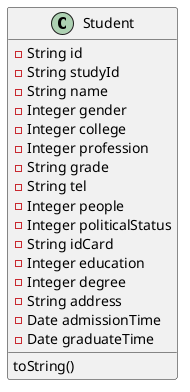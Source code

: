 @startuml
class Student{
-String id
-String studyId
-String name
-Integer gender
-Integer college
-Integer profession
-String grade
-String tel
-Integer people
-Integer politicalStatus
-String idCard
-Integer education
-Integer degree
-String address
-Date admissionTime
-Date graduateTime
toString()
}
@enduml